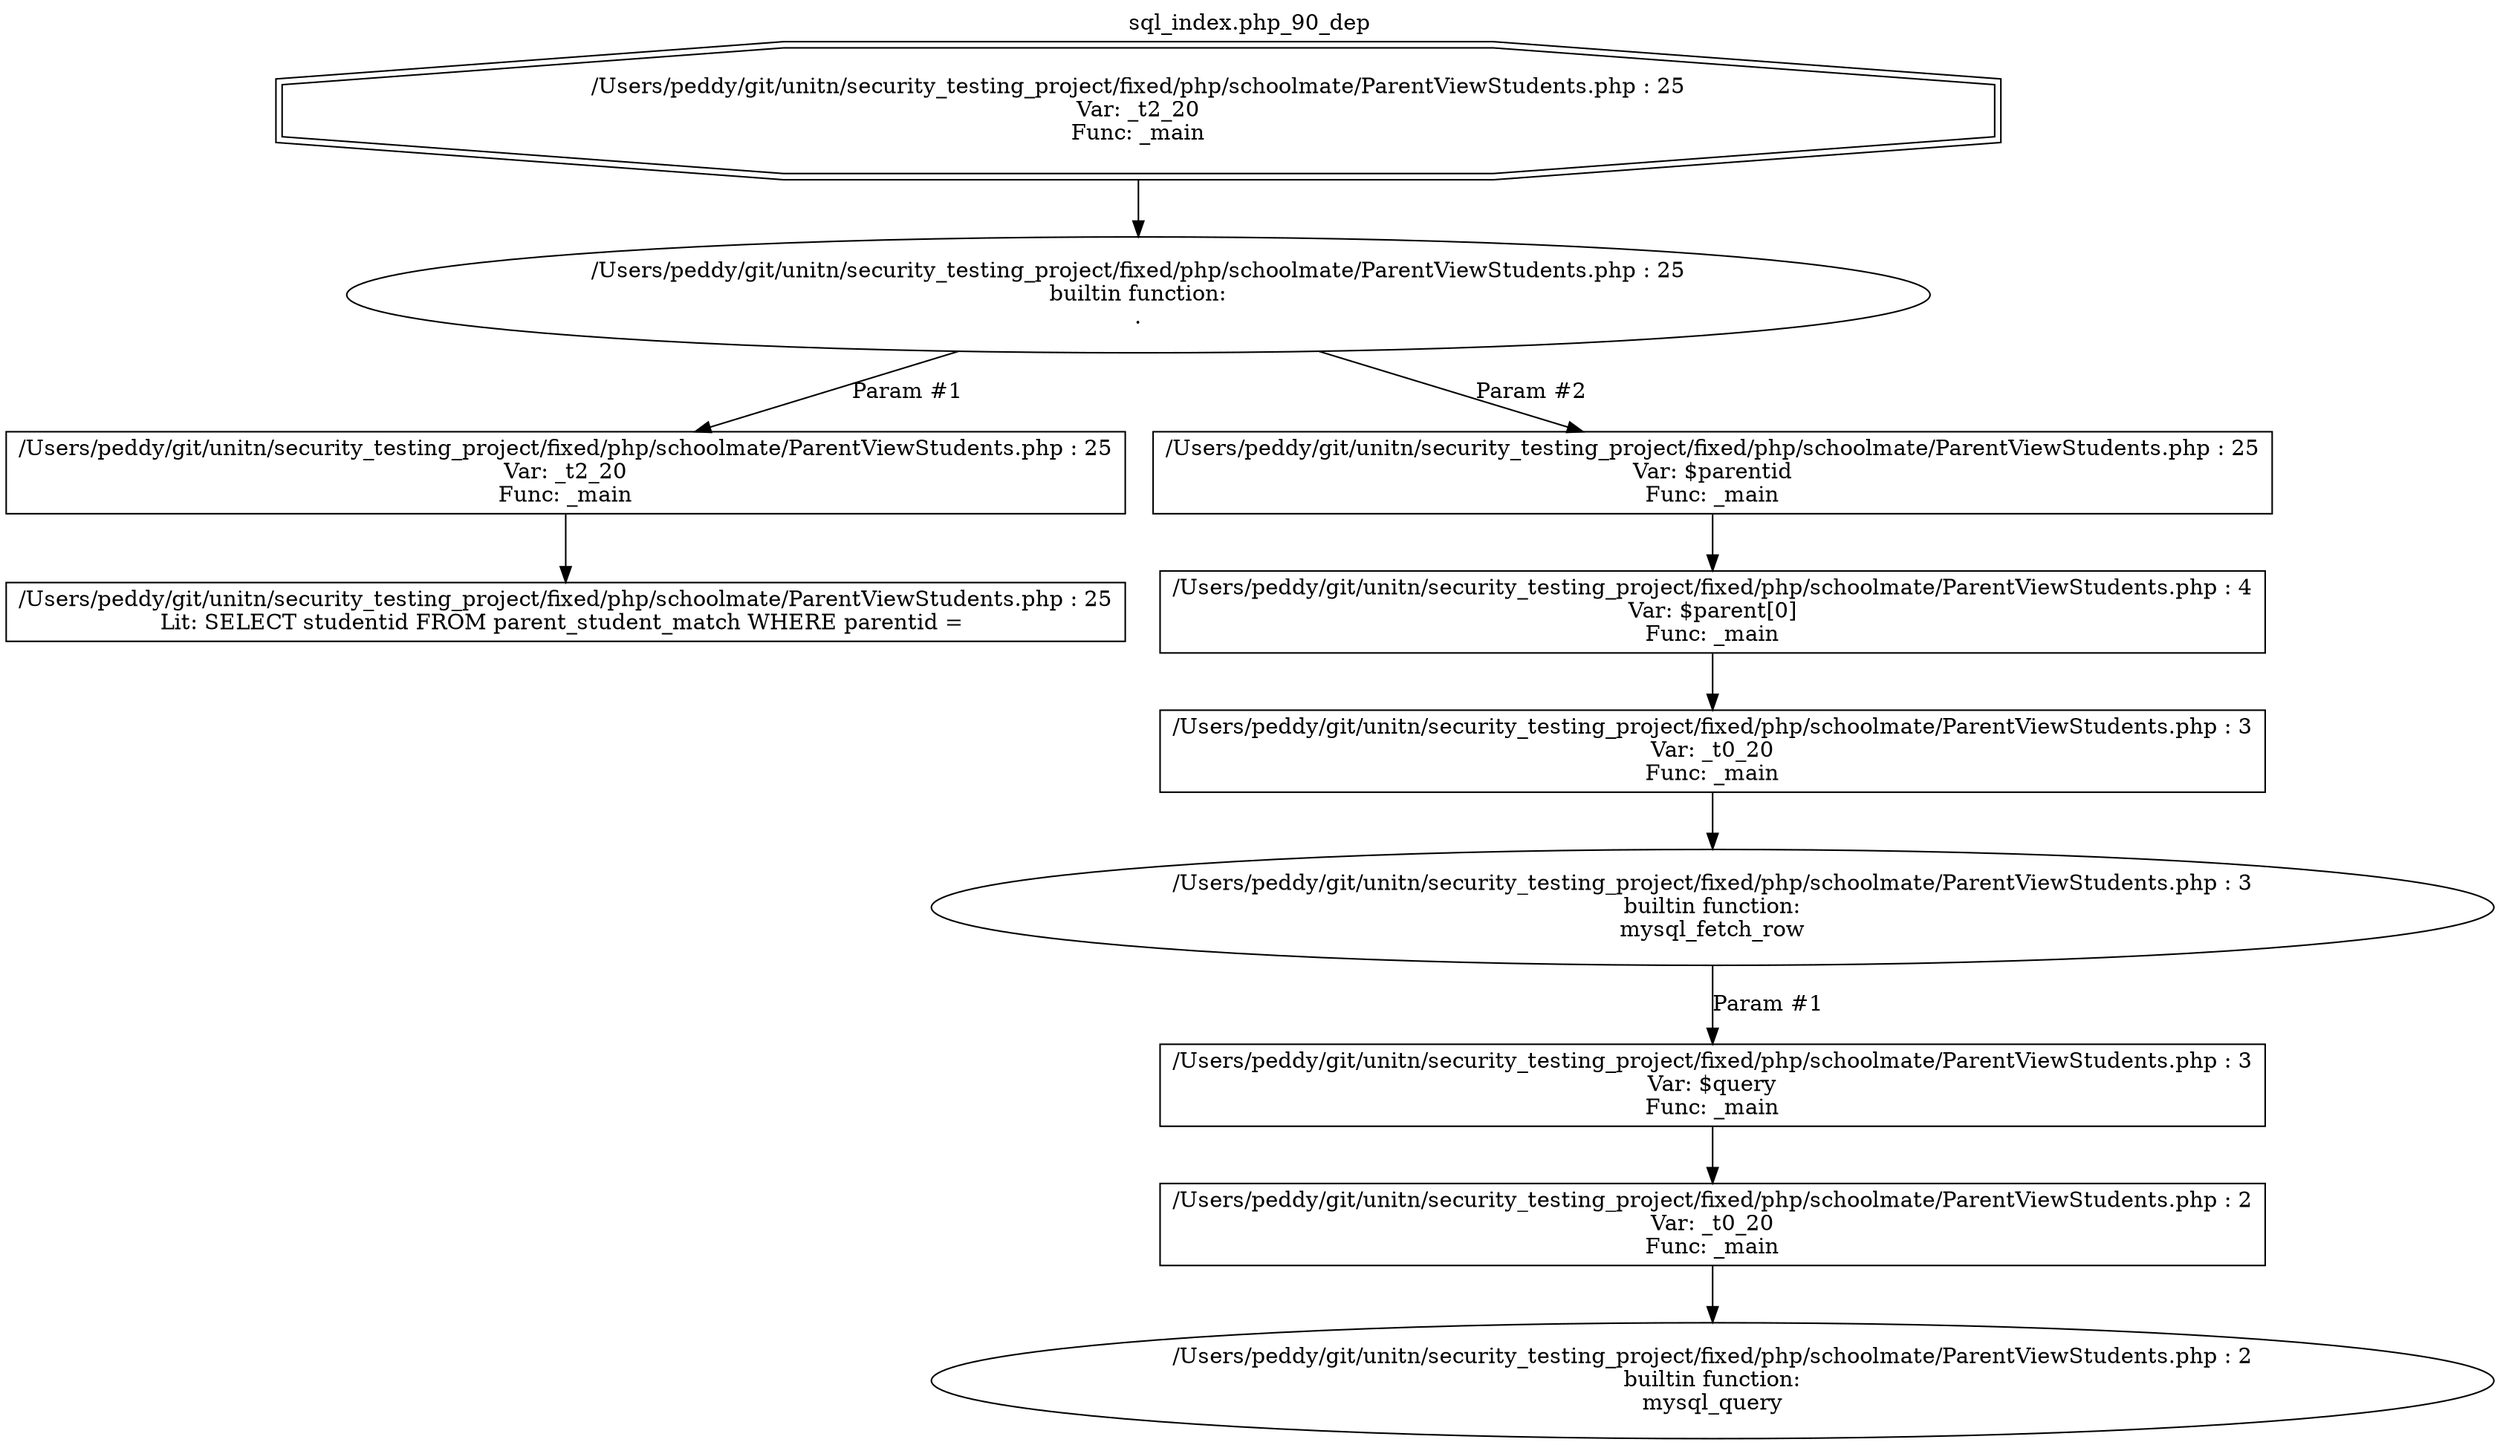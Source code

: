 digraph cfg {
  label="sql_index.php_90_dep";
  labelloc=t;
  n1 [shape=doubleoctagon, label="/Users/peddy/git/unitn/security_testing_project/fixed/php/schoolmate/ParentViewStudents.php : 25\nVar: _t2_20\nFunc: _main\n"];
  n2 [shape=ellipse, label="/Users/peddy/git/unitn/security_testing_project/fixed/php/schoolmate/ParentViewStudents.php : 25\nbuiltin function:\n.\n"];
  n3 [shape=box, label="/Users/peddy/git/unitn/security_testing_project/fixed/php/schoolmate/ParentViewStudents.php : 25\nVar: _t2_20\nFunc: _main\n"];
  n4 [shape=box, label="/Users/peddy/git/unitn/security_testing_project/fixed/php/schoolmate/ParentViewStudents.php : 25\nLit: SELECT studentid FROM parent_student_match WHERE parentid = \n"];
  n5 [shape=box, label="/Users/peddy/git/unitn/security_testing_project/fixed/php/schoolmate/ParentViewStudents.php : 25\nVar: $parentid\nFunc: _main\n"];
  n6 [shape=box, label="/Users/peddy/git/unitn/security_testing_project/fixed/php/schoolmate/ParentViewStudents.php : 4\nVar: $parent[0]\nFunc: _main\n"];
  n7 [shape=box, label="/Users/peddy/git/unitn/security_testing_project/fixed/php/schoolmate/ParentViewStudents.php : 3\nVar: _t0_20\nFunc: _main\n"];
  n8 [shape=ellipse, label="/Users/peddy/git/unitn/security_testing_project/fixed/php/schoolmate/ParentViewStudents.php : 3\nbuiltin function:\nmysql_fetch_row\n"];
  n9 [shape=box, label="/Users/peddy/git/unitn/security_testing_project/fixed/php/schoolmate/ParentViewStudents.php : 3\nVar: $query\nFunc: _main\n"];
  n10 [shape=box, label="/Users/peddy/git/unitn/security_testing_project/fixed/php/schoolmate/ParentViewStudents.php : 2\nVar: _t0_20\nFunc: _main\n"];
  n11 [shape=ellipse, label="/Users/peddy/git/unitn/security_testing_project/fixed/php/schoolmate/ParentViewStudents.php : 2\nbuiltin function:\nmysql_query\n"];
  n1 -> n2;
  n3 -> n4;
  n2 -> n3[label="Param #1"];
  n2 -> n5[label="Param #2"];
  n7 -> n8;
  n10 -> n11;
  n9 -> n10;
  n8 -> n9[label="Param #1"];
  n6 -> n7;
  n5 -> n6;
}
